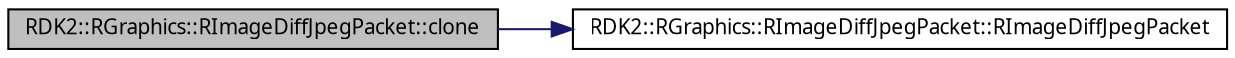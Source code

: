 digraph G
{
  edge [fontname="FreeSans.ttf",fontsize=10,labelfontname="FreeSans.ttf",labelfontsize=10];
  node [fontname="FreeSans.ttf",fontsize=10,shape=record];
  rankdir=LR;
  Node1 [label="RDK2::RGraphics::RImageDiffJpegPacket::clone",height=0.2,width=0.4,color="black", fillcolor="grey75", style="filled" fontcolor="black"];
  Node1 -> Node2 [color="midnightblue",fontsize=10,style="solid",fontname="FreeSans.ttf"];
  Node2 [label="RDK2::RGraphics::RImageDiffJpegPacket::RImageDiffJpegPacket",height=0.2,width=0.4,color="black", fillcolor="white", style="filled",URL="$struct_r_d_k2_1_1_r_graphics_1_1_r_image_diff_jpeg_packet.html#c200e69bba10d4afbd441eef3053a490"];
}
